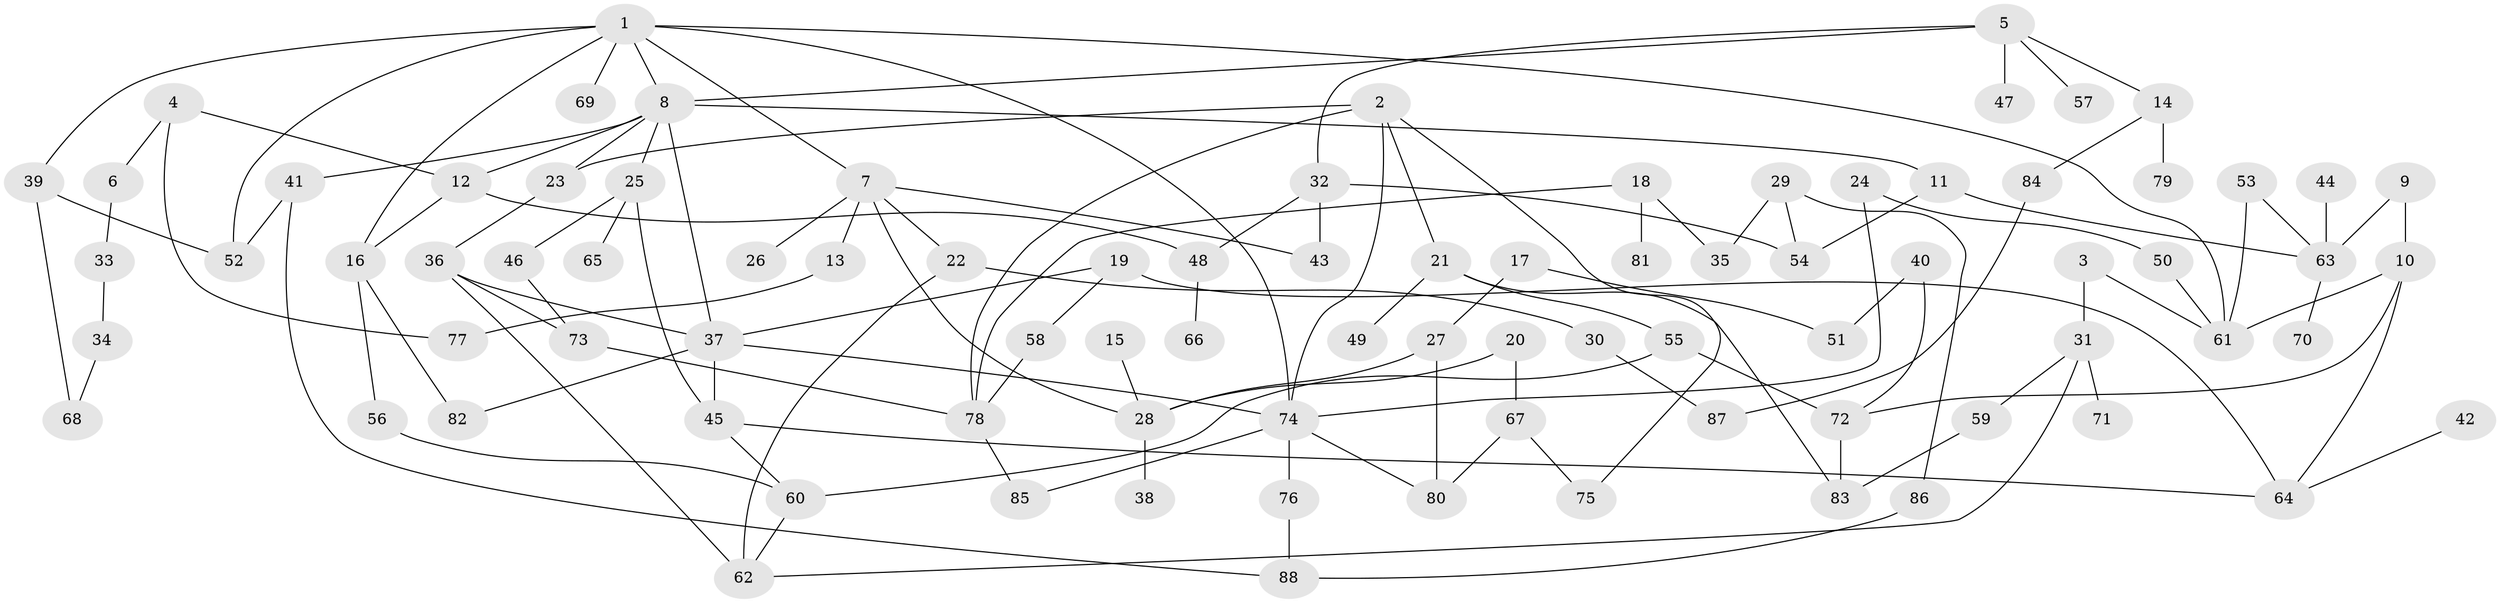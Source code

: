 // original degree distribution, {8: 0.0136986301369863, 7: 0.0136986301369863, 5: 0.0547945205479452, 6: 0.0273972602739726, 3: 0.22602739726027396, 2: 0.3013698630136986, 4: 0.0821917808219178, 1: 0.2808219178082192}
// Generated by graph-tools (version 1.1) at 2025/36/03/04/25 23:36:11]
// undirected, 88 vertices, 125 edges
graph export_dot {
  node [color=gray90,style=filled];
  1;
  2;
  3;
  4;
  5;
  6;
  7;
  8;
  9;
  10;
  11;
  12;
  13;
  14;
  15;
  16;
  17;
  18;
  19;
  20;
  21;
  22;
  23;
  24;
  25;
  26;
  27;
  28;
  29;
  30;
  31;
  32;
  33;
  34;
  35;
  36;
  37;
  38;
  39;
  40;
  41;
  42;
  43;
  44;
  45;
  46;
  47;
  48;
  49;
  50;
  51;
  52;
  53;
  54;
  55;
  56;
  57;
  58;
  59;
  60;
  61;
  62;
  63;
  64;
  65;
  66;
  67;
  68;
  69;
  70;
  71;
  72;
  73;
  74;
  75;
  76;
  77;
  78;
  79;
  80;
  81;
  82;
  83;
  84;
  85;
  86;
  87;
  88;
  1 -- 7 [weight=1.0];
  1 -- 8 [weight=1.0];
  1 -- 16 [weight=1.0];
  1 -- 39 [weight=1.0];
  1 -- 52 [weight=1.0];
  1 -- 61 [weight=1.0];
  1 -- 69 [weight=1.0];
  1 -- 74 [weight=1.0];
  2 -- 21 [weight=1.0];
  2 -- 23 [weight=1.0];
  2 -- 74 [weight=1.0];
  2 -- 75 [weight=1.0];
  2 -- 78 [weight=1.0];
  3 -- 31 [weight=1.0];
  3 -- 61 [weight=1.0];
  4 -- 6 [weight=1.0];
  4 -- 12 [weight=1.0];
  4 -- 77 [weight=1.0];
  5 -- 8 [weight=1.0];
  5 -- 14 [weight=1.0];
  5 -- 32 [weight=1.0];
  5 -- 47 [weight=1.0];
  5 -- 57 [weight=1.0];
  6 -- 33 [weight=1.0];
  7 -- 13 [weight=1.0];
  7 -- 22 [weight=1.0];
  7 -- 26 [weight=1.0];
  7 -- 28 [weight=1.0];
  7 -- 43 [weight=1.0];
  8 -- 11 [weight=2.0];
  8 -- 12 [weight=1.0];
  8 -- 23 [weight=1.0];
  8 -- 25 [weight=1.0];
  8 -- 37 [weight=1.0];
  8 -- 41 [weight=1.0];
  9 -- 10 [weight=1.0];
  9 -- 63 [weight=1.0];
  10 -- 61 [weight=1.0];
  10 -- 64 [weight=1.0];
  10 -- 72 [weight=1.0];
  11 -- 54 [weight=1.0];
  11 -- 63 [weight=1.0];
  12 -- 16 [weight=1.0];
  12 -- 48 [weight=1.0];
  13 -- 77 [weight=1.0];
  14 -- 79 [weight=1.0];
  14 -- 84 [weight=1.0];
  15 -- 28 [weight=1.0];
  16 -- 56 [weight=1.0];
  16 -- 82 [weight=1.0];
  17 -- 27 [weight=1.0];
  17 -- 51 [weight=1.0];
  18 -- 35 [weight=1.0];
  18 -- 78 [weight=1.0];
  18 -- 81 [weight=1.0];
  19 -- 37 [weight=1.0];
  19 -- 58 [weight=1.0];
  19 -- 64 [weight=1.0];
  20 -- 28 [weight=1.0];
  20 -- 67 [weight=1.0];
  21 -- 49 [weight=1.0];
  21 -- 55 [weight=1.0];
  21 -- 83 [weight=1.0];
  22 -- 30 [weight=1.0];
  22 -- 62 [weight=1.0];
  23 -- 36 [weight=1.0];
  24 -- 50 [weight=1.0];
  24 -- 74 [weight=1.0];
  25 -- 45 [weight=1.0];
  25 -- 46 [weight=1.0];
  25 -- 65 [weight=1.0];
  27 -- 28 [weight=1.0];
  27 -- 80 [weight=1.0];
  28 -- 38 [weight=1.0];
  29 -- 35 [weight=1.0];
  29 -- 54 [weight=1.0];
  29 -- 86 [weight=1.0];
  30 -- 87 [weight=1.0];
  31 -- 59 [weight=1.0];
  31 -- 62 [weight=1.0];
  31 -- 71 [weight=1.0];
  32 -- 43 [weight=1.0];
  32 -- 48 [weight=1.0];
  32 -- 54 [weight=1.0];
  33 -- 34 [weight=1.0];
  34 -- 68 [weight=1.0];
  36 -- 37 [weight=1.0];
  36 -- 62 [weight=1.0];
  36 -- 73 [weight=1.0];
  37 -- 45 [weight=1.0];
  37 -- 74 [weight=1.0];
  37 -- 82 [weight=1.0];
  39 -- 52 [weight=1.0];
  39 -- 68 [weight=1.0];
  40 -- 51 [weight=1.0];
  40 -- 72 [weight=1.0];
  41 -- 52 [weight=1.0];
  41 -- 88 [weight=1.0];
  42 -- 64 [weight=1.0];
  44 -- 63 [weight=1.0];
  45 -- 60 [weight=1.0];
  45 -- 64 [weight=1.0];
  46 -- 73 [weight=1.0];
  48 -- 66 [weight=1.0];
  50 -- 61 [weight=1.0];
  53 -- 61 [weight=1.0];
  53 -- 63 [weight=1.0];
  55 -- 60 [weight=1.0];
  55 -- 72 [weight=2.0];
  56 -- 60 [weight=1.0];
  58 -- 78 [weight=1.0];
  59 -- 83 [weight=1.0];
  60 -- 62 [weight=1.0];
  63 -- 70 [weight=1.0];
  67 -- 75 [weight=1.0];
  67 -- 80 [weight=1.0];
  72 -- 83 [weight=1.0];
  73 -- 78 [weight=1.0];
  74 -- 76 [weight=1.0];
  74 -- 80 [weight=1.0];
  74 -- 85 [weight=1.0];
  76 -- 88 [weight=1.0];
  78 -- 85 [weight=1.0];
  84 -- 87 [weight=1.0];
  86 -- 88 [weight=1.0];
}
